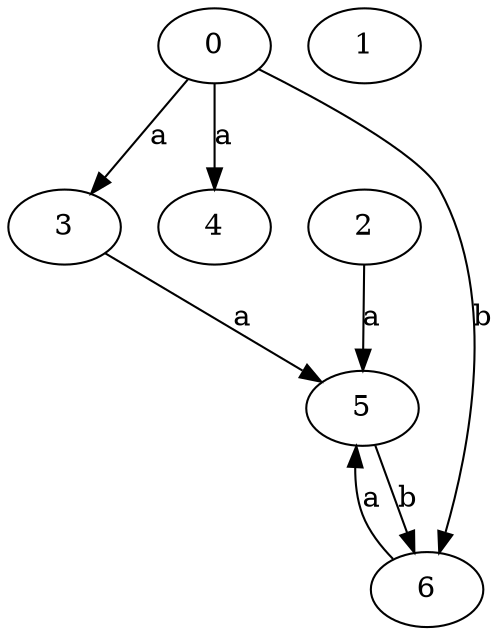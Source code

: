 strict digraph  {
3;
4;
0;
5;
1;
2;
6;
3 -> 5  [label=a];
0 -> 3  [label=a];
0 -> 4  [label=a];
0 -> 6  [label=b];
5 -> 6  [label=b];
2 -> 5  [label=a];
6 -> 5  [label=a];
}
